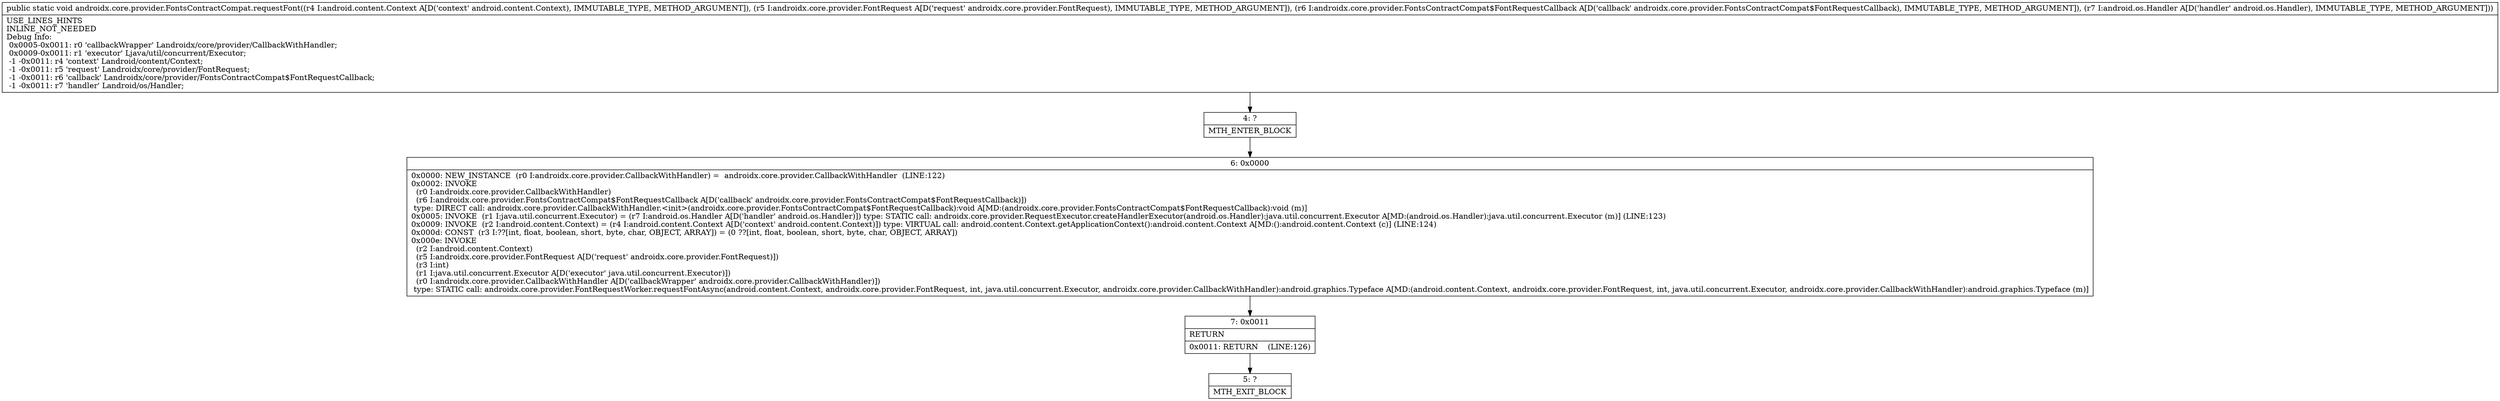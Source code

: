 digraph "CFG forandroidx.core.provider.FontsContractCompat.requestFont(Landroid\/content\/Context;Landroidx\/core\/provider\/FontRequest;Landroidx\/core\/provider\/FontsContractCompat$FontRequestCallback;Landroid\/os\/Handler;)V" {
Node_4 [shape=record,label="{4\:\ ?|MTH_ENTER_BLOCK\l}"];
Node_6 [shape=record,label="{6\:\ 0x0000|0x0000: NEW_INSTANCE  (r0 I:androidx.core.provider.CallbackWithHandler) =  androidx.core.provider.CallbackWithHandler  (LINE:122)\l0x0002: INVOKE  \l  (r0 I:androidx.core.provider.CallbackWithHandler)\l  (r6 I:androidx.core.provider.FontsContractCompat$FontRequestCallback A[D('callback' androidx.core.provider.FontsContractCompat$FontRequestCallback)])\l type: DIRECT call: androidx.core.provider.CallbackWithHandler.\<init\>(androidx.core.provider.FontsContractCompat$FontRequestCallback):void A[MD:(androidx.core.provider.FontsContractCompat$FontRequestCallback):void (m)]\l0x0005: INVOKE  (r1 I:java.util.concurrent.Executor) = (r7 I:android.os.Handler A[D('handler' android.os.Handler)]) type: STATIC call: androidx.core.provider.RequestExecutor.createHandlerExecutor(android.os.Handler):java.util.concurrent.Executor A[MD:(android.os.Handler):java.util.concurrent.Executor (m)] (LINE:123)\l0x0009: INVOKE  (r2 I:android.content.Context) = (r4 I:android.content.Context A[D('context' android.content.Context)]) type: VIRTUAL call: android.content.Context.getApplicationContext():android.content.Context A[MD:():android.content.Context (c)] (LINE:124)\l0x000d: CONST  (r3 I:??[int, float, boolean, short, byte, char, OBJECT, ARRAY]) = (0 ??[int, float, boolean, short, byte, char, OBJECT, ARRAY]) \l0x000e: INVOKE  \l  (r2 I:android.content.Context)\l  (r5 I:androidx.core.provider.FontRequest A[D('request' androidx.core.provider.FontRequest)])\l  (r3 I:int)\l  (r1 I:java.util.concurrent.Executor A[D('executor' java.util.concurrent.Executor)])\l  (r0 I:androidx.core.provider.CallbackWithHandler A[D('callbackWrapper' androidx.core.provider.CallbackWithHandler)])\l type: STATIC call: androidx.core.provider.FontRequestWorker.requestFontAsync(android.content.Context, androidx.core.provider.FontRequest, int, java.util.concurrent.Executor, androidx.core.provider.CallbackWithHandler):android.graphics.Typeface A[MD:(android.content.Context, androidx.core.provider.FontRequest, int, java.util.concurrent.Executor, androidx.core.provider.CallbackWithHandler):android.graphics.Typeface (m)]\l}"];
Node_7 [shape=record,label="{7\:\ 0x0011|RETURN\l|0x0011: RETURN    (LINE:126)\l}"];
Node_5 [shape=record,label="{5\:\ ?|MTH_EXIT_BLOCK\l}"];
MethodNode[shape=record,label="{public static void androidx.core.provider.FontsContractCompat.requestFont((r4 I:android.content.Context A[D('context' android.content.Context), IMMUTABLE_TYPE, METHOD_ARGUMENT]), (r5 I:androidx.core.provider.FontRequest A[D('request' androidx.core.provider.FontRequest), IMMUTABLE_TYPE, METHOD_ARGUMENT]), (r6 I:androidx.core.provider.FontsContractCompat$FontRequestCallback A[D('callback' androidx.core.provider.FontsContractCompat$FontRequestCallback), IMMUTABLE_TYPE, METHOD_ARGUMENT]), (r7 I:android.os.Handler A[D('handler' android.os.Handler), IMMUTABLE_TYPE, METHOD_ARGUMENT]))  | USE_LINES_HINTS\lINLINE_NOT_NEEDED\lDebug Info:\l  0x0005\-0x0011: r0 'callbackWrapper' Landroidx\/core\/provider\/CallbackWithHandler;\l  0x0009\-0x0011: r1 'executor' Ljava\/util\/concurrent\/Executor;\l  \-1 \-0x0011: r4 'context' Landroid\/content\/Context;\l  \-1 \-0x0011: r5 'request' Landroidx\/core\/provider\/FontRequest;\l  \-1 \-0x0011: r6 'callback' Landroidx\/core\/provider\/FontsContractCompat$FontRequestCallback;\l  \-1 \-0x0011: r7 'handler' Landroid\/os\/Handler;\l}"];
MethodNode -> Node_4;Node_4 -> Node_6;
Node_6 -> Node_7;
Node_7 -> Node_5;
}


